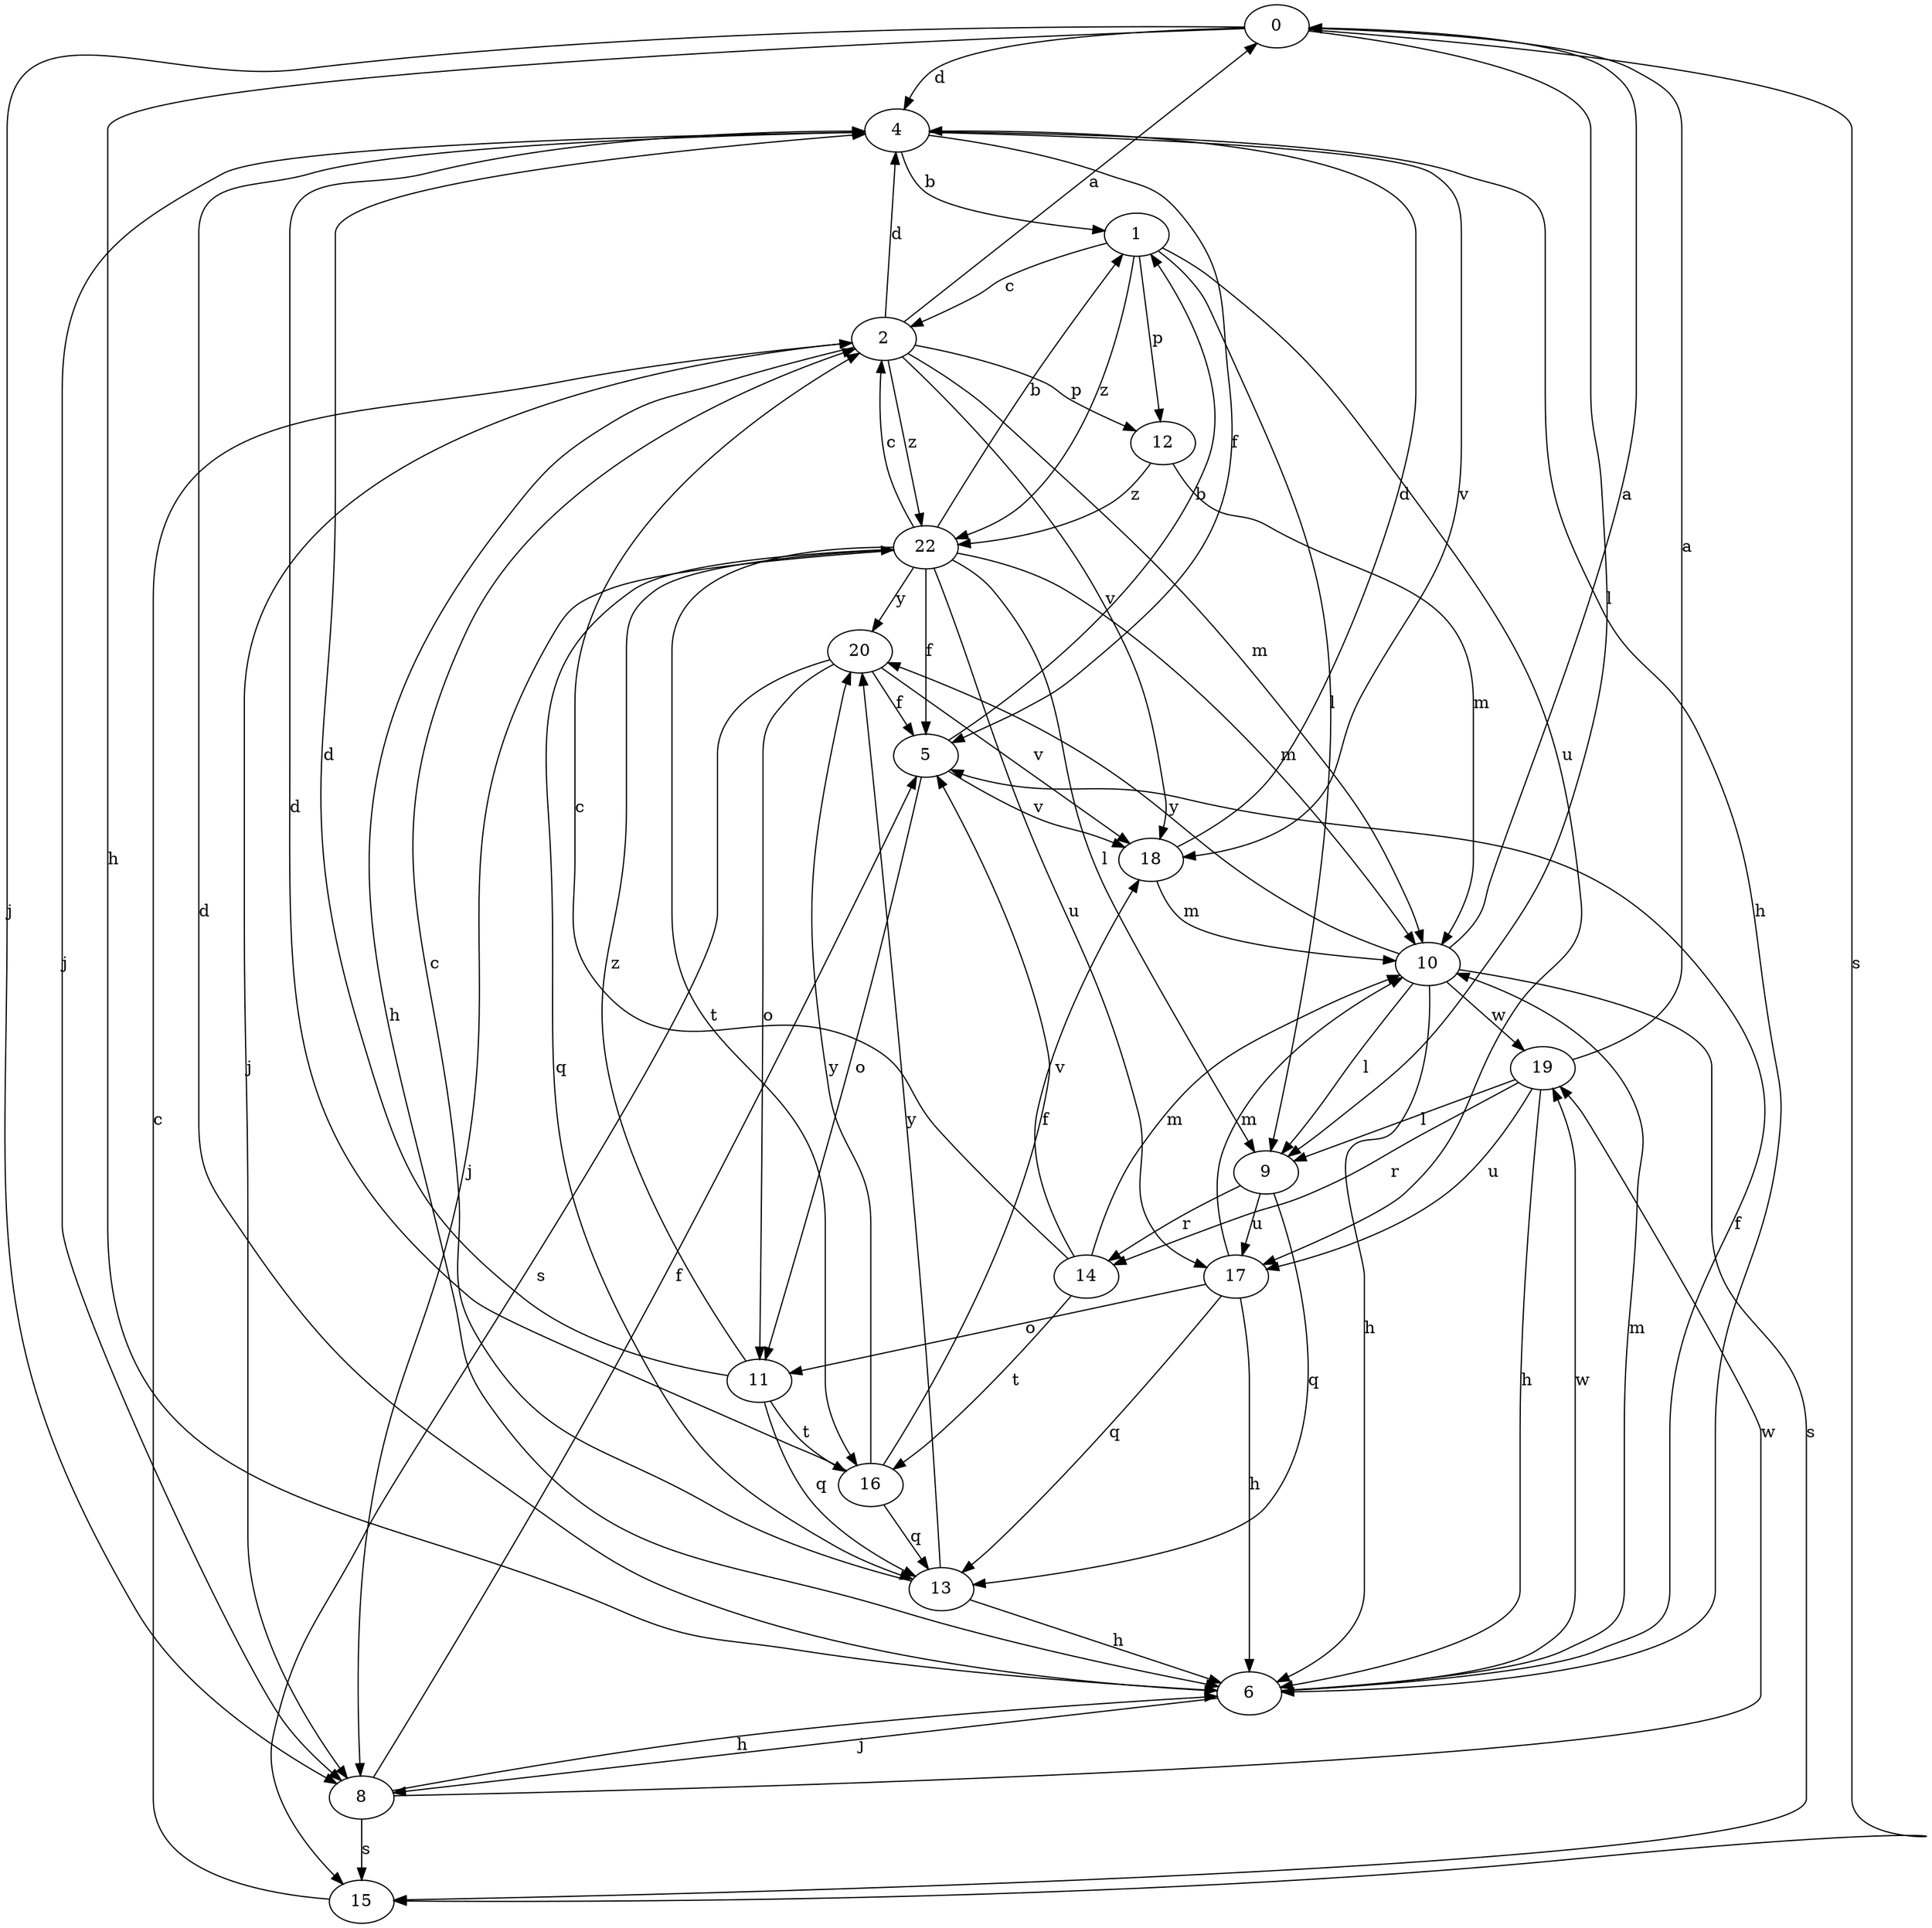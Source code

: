 strict digraph  {
0;
1;
2;
4;
5;
6;
8;
9;
10;
11;
12;
13;
14;
15;
16;
17;
18;
19;
20;
22;
0 -> 4  [label=d];
0 -> 6  [label=h];
0 -> 8  [label=j];
0 -> 9  [label=l];
0 -> 15  [label=s];
1 -> 2  [label=c];
1 -> 9  [label=l];
1 -> 12  [label=p];
1 -> 17  [label=u];
1 -> 22  [label=z];
2 -> 0  [label=a];
2 -> 4  [label=d];
2 -> 6  [label=h];
2 -> 8  [label=j];
2 -> 10  [label=m];
2 -> 12  [label=p];
2 -> 18  [label=v];
2 -> 22  [label=z];
4 -> 1  [label=b];
4 -> 5  [label=f];
4 -> 6  [label=h];
4 -> 8  [label=j];
4 -> 18  [label=v];
5 -> 1  [label=b];
5 -> 11  [label=o];
5 -> 18  [label=v];
6 -> 4  [label=d];
6 -> 5  [label=f];
6 -> 8  [label=j];
6 -> 10  [label=m];
6 -> 19  [label=w];
8 -> 5  [label=f];
8 -> 6  [label=h];
8 -> 15  [label=s];
8 -> 19  [label=w];
9 -> 13  [label=q];
9 -> 14  [label=r];
9 -> 17  [label=u];
10 -> 0  [label=a];
10 -> 6  [label=h];
10 -> 9  [label=l];
10 -> 15  [label=s];
10 -> 19  [label=w];
10 -> 20  [label=y];
11 -> 4  [label=d];
11 -> 13  [label=q];
11 -> 16  [label=t];
11 -> 22  [label=z];
12 -> 10  [label=m];
12 -> 22  [label=z];
13 -> 2  [label=c];
13 -> 6  [label=h];
13 -> 20  [label=y];
14 -> 2  [label=c];
14 -> 10  [label=m];
14 -> 16  [label=t];
14 -> 18  [label=v];
15 -> 2  [label=c];
16 -> 4  [label=d];
16 -> 5  [label=f];
16 -> 13  [label=q];
16 -> 20  [label=y];
17 -> 6  [label=h];
17 -> 10  [label=m];
17 -> 11  [label=o];
17 -> 13  [label=q];
18 -> 4  [label=d];
18 -> 10  [label=m];
19 -> 0  [label=a];
19 -> 6  [label=h];
19 -> 9  [label=l];
19 -> 14  [label=r];
19 -> 17  [label=u];
20 -> 5  [label=f];
20 -> 11  [label=o];
20 -> 15  [label=s];
20 -> 18  [label=v];
22 -> 1  [label=b];
22 -> 2  [label=c];
22 -> 5  [label=f];
22 -> 8  [label=j];
22 -> 9  [label=l];
22 -> 10  [label=m];
22 -> 13  [label=q];
22 -> 16  [label=t];
22 -> 17  [label=u];
22 -> 20  [label=y];
}
